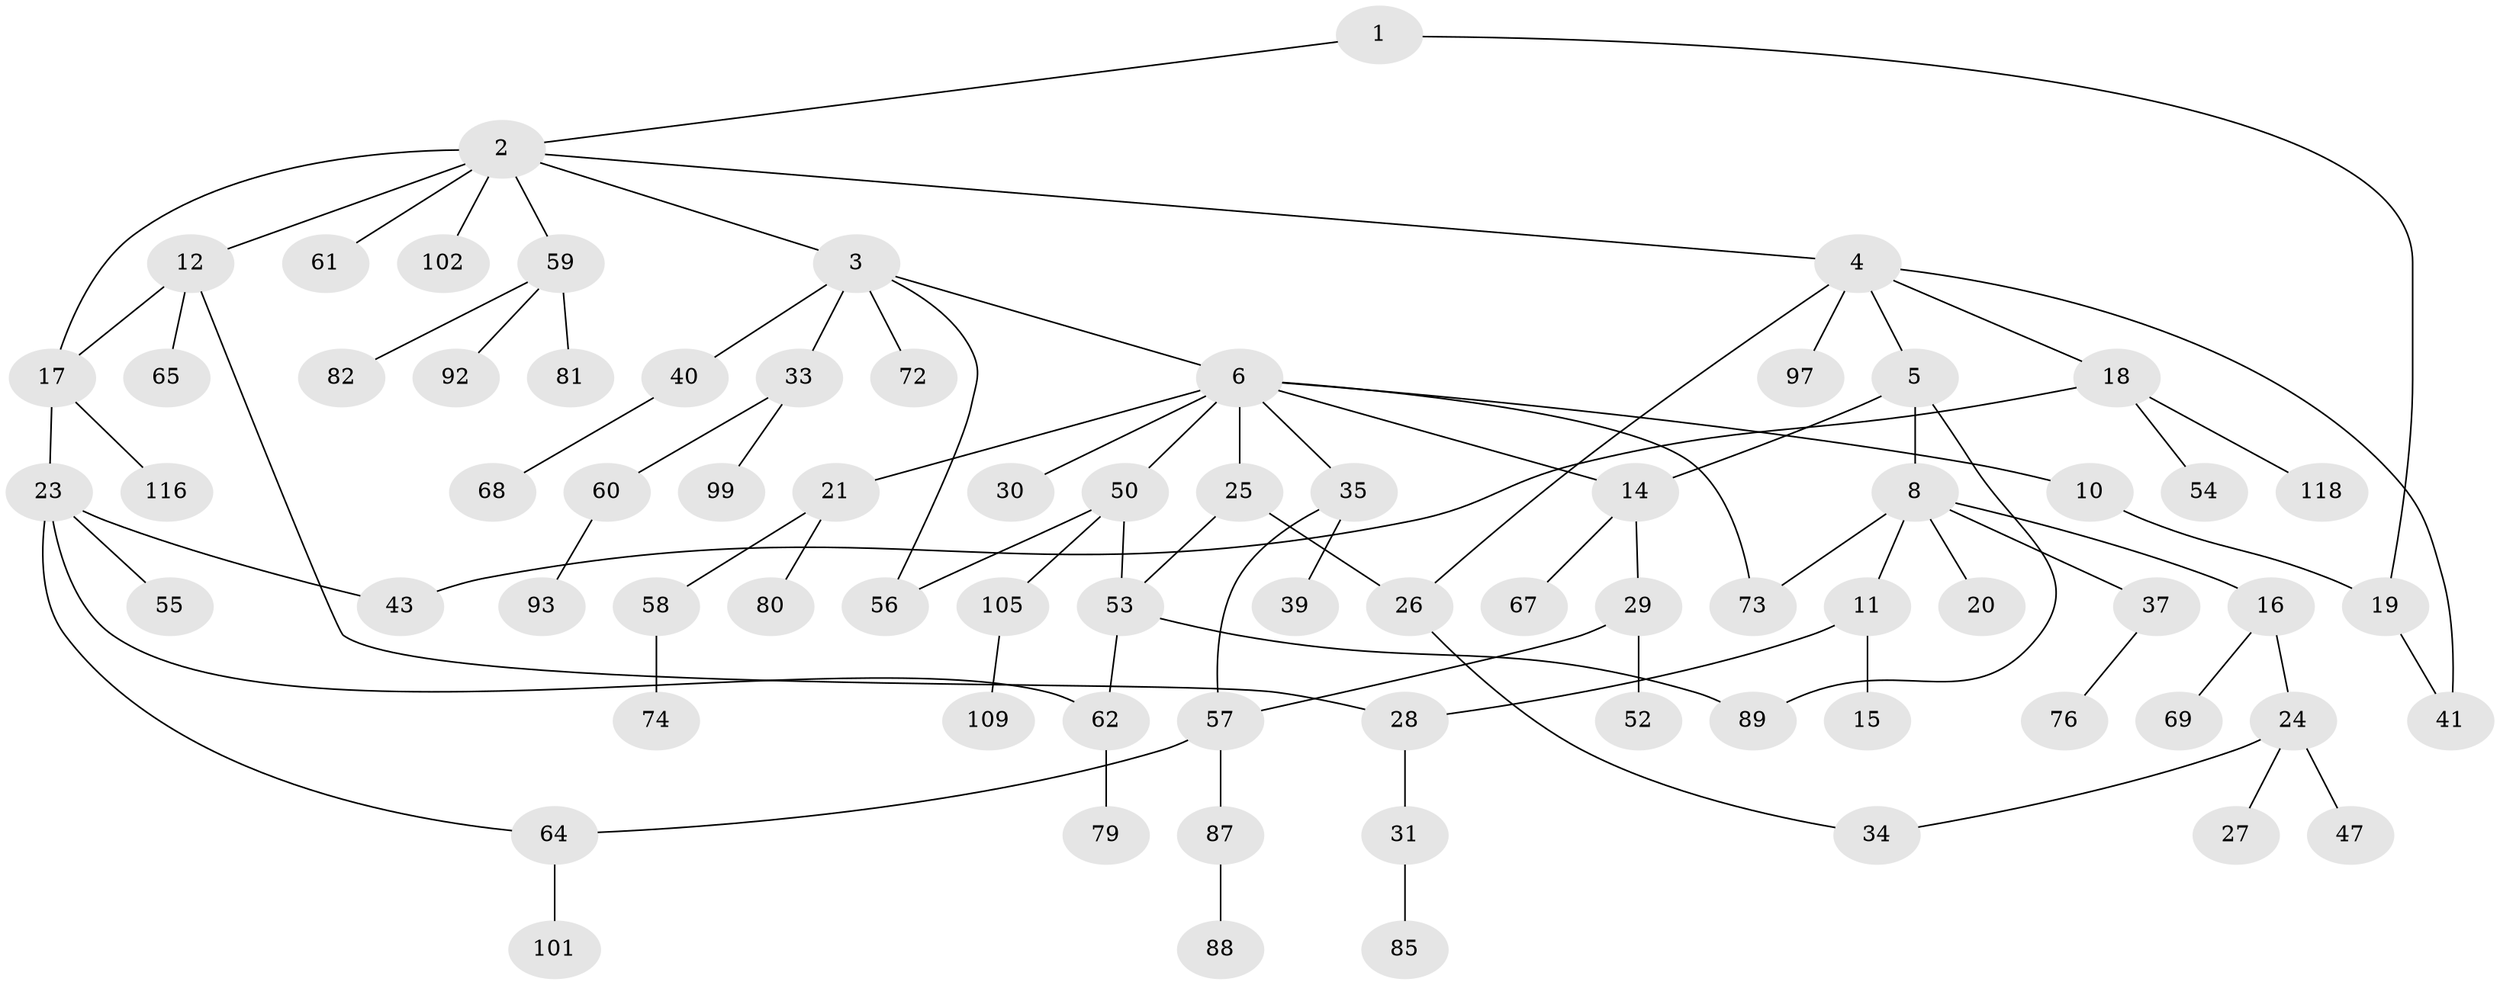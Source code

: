 // Generated by graph-tools (version 1.1) at 2025/23/03/03/25 07:23:33]
// undirected, 75 vertices, 89 edges
graph export_dot {
graph [start="1"]
  node [color=gray90,style=filled];
  1 [super="+63"];
  2 [super="+13"];
  3 [super="+22"];
  4 [super="+77"];
  5 [super="+48"];
  6 [super="+7"];
  8 [super="+9"];
  10 [super="+115"];
  11 [super="+32"];
  12 [super="+110"];
  14 [super="+94"];
  15;
  16 [super="+83"];
  17 [super="+84"];
  18 [super="+91"];
  19 [super="+70"];
  20;
  21 [super="+44"];
  23 [super="+113"];
  24 [super="+45"];
  25;
  26 [super="+95"];
  27 [super="+49"];
  28 [super="+66"];
  29 [super="+90"];
  30 [super="+36"];
  31 [super="+38"];
  33 [super="+51"];
  34;
  35 [super="+42"];
  37;
  39 [super="+86"];
  40;
  41 [super="+46"];
  43;
  47;
  50;
  52 [super="+103"];
  53 [super="+98"];
  54;
  55 [super="+104"];
  56 [super="+111"];
  57 [super="+112"];
  58;
  59 [super="+71"];
  60 [super="+78"];
  61 [super="+75"];
  62 [super="+117"];
  64 [super="+108"];
  65;
  67;
  68;
  69;
  72;
  73;
  74 [super="+107"];
  76 [super="+100"];
  79;
  80;
  81;
  82;
  85;
  87 [super="+96"];
  88;
  89;
  92;
  93;
  97 [super="+114"];
  99;
  101;
  102 [super="+106"];
  105;
  109;
  116;
  118;
  1 -- 2;
  1 -- 19;
  2 -- 3;
  2 -- 4;
  2 -- 12;
  2 -- 61;
  2 -- 102;
  2 -- 17;
  2 -- 59;
  3 -- 6;
  3 -- 56;
  3 -- 40;
  3 -- 33;
  3 -- 72;
  4 -- 5;
  4 -- 18;
  4 -- 41;
  4 -- 97;
  4 -- 26;
  5 -- 8;
  5 -- 14;
  5 -- 89;
  6 -- 10;
  6 -- 50;
  6 -- 35;
  6 -- 21;
  6 -- 30;
  6 -- 73;
  6 -- 25;
  6 -- 14;
  8 -- 16;
  8 -- 20;
  8 -- 37;
  8 -- 73;
  8 -- 11;
  10 -- 19;
  11 -- 15;
  11 -- 28;
  12 -- 65;
  12 -- 17;
  12 -- 28;
  14 -- 29;
  14 -- 67;
  16 -- 24;
  16 -- 69;
  17 -- 23;
  17 -- 116;
  18 -- 54;
  18 -- 118;
  18 -- 43;
  19 -- 41;
  21 -- 58;
  21 -- 80;
  23 -- 43;
  23 -- 55;
  23 -- 62;
  23 -- 64;
  24 -- 27;
  24 -- 34;
  24 -- 47;
  25 -- 26;
  25 -- 53;
  26 -- 34;
  28 -- 31;
  29 -- 52;
  29 -- 57;
  31 -- 85;
  33 -- 99;
  33 -- 60;
  35 -- 39;
  35 -- 57;
  37 -- 76;
  40 -- 68;
  50 -- 53;
  50 -- 105;
  50 -- 56;
  53 -- 89;
  53 -- 62;
  57 -- 87 [weight=2];
  57 -- 64;
  58 -- 74;
  59 -- 81;
  59 -- 82;
  59 -- 92;
  60 -- 93;
  62 -- 79;
  64 -- 101;
  87 -- 88;
  105 -- 109;
}

